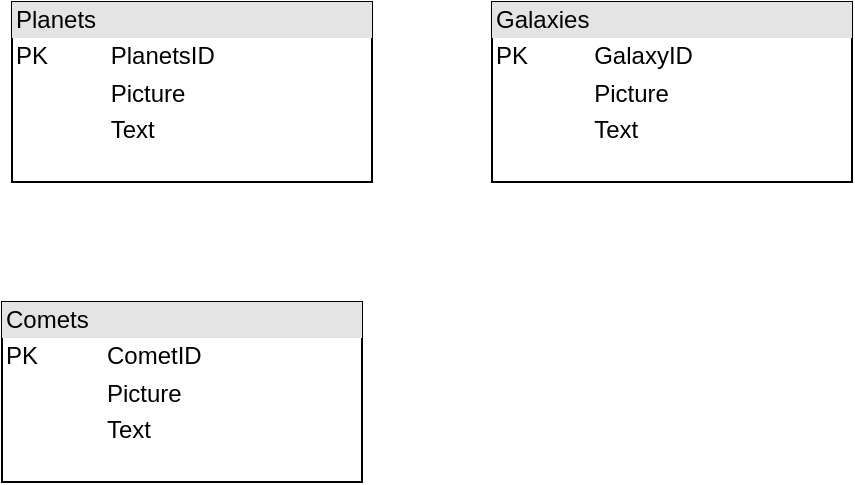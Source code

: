 <mxfile version="21.2.8" type="device">
  <diagram name="Page-1" id="V7W2uEI4DhbZuELZhJdI">
    <mxGraphModel dx="1416" dy="818" grid="1" gridSize="10" guides="1" tooltips="1" connect="1" arrows="1" fold="1" page="1" pageScale="1" pageWidth="850" pageHeight="1100" math="0" shadow="0">
      <root>
        <mxCell id="0" />
        <mxCell id="1" parent="0" />
        <mxCell id="s36Txg1I-ZyYt9nDHsyk-48" value="&lt;div style=&quot;box-sizing:border-box;width:100%;background:#e4e4e4;padding:2px;&quot;&gt;Planets&lt;/div&gt;&lt;table style=&quot;width:100%;font-size:1em;&quot; cellpadding=&quot;2&quot; cellspacing=&quot;0&quot;&gt;&lt;tbody&gt;&lt;tr&gt;&lt;td&gt;PK&lt;/td&gt;&lt;td&gt;PlanetsID&lt;/td&gt;&lt;/tr&gt;&lt;tr&gt;&lt;td&gt;&lt;br&gt;&lt;/td&gt;&lt;td&gt;Picture&lt;br&gt;&lt;/td&gt;&lt;/tr&gt;&lt;tr&gt;&lt;td&gt;&lt;/td&gt;&lt;td&gt;Text&lt;/td&gt;&lt;/tr&gt;&lt;/tbody&gt;&lt;/table&gt;" style="verticalAlign=top;align=left;overflow=fill;html=1;whiteSpace=wrap;" vertex="1" parent="1">
          <mxGeometry x="250" y="370" width="180" height="90" as="geometry" />
        </mxCell>
        <mxCell id="s36Txg1I-ZyYt9nDHsyk-49" value="&lt;div style=&quot;box-sizing:border-box;width:100%;background:#e4e4e4;padding:2px;&quot;&gt;Galaxies&lt;/div&gt;&lt;table style=&quot;width:100%;font-size:1em;&quot; cellpadding=&quot;2&quot; cellspacing=&quot;0&quot;&gt;&lt;tbody&gt;&lt;tr&gt;&lt;td&gt;PK&lt;/td&gt;&lt;td&gt;GalaxyID&lt;/td&gt;&lt;/tr&gt;&lt;tr&gt;&lt;td&gt;&lt;br&gt;&lt;/td&gt;&lt;td&gt;Picture&lt;br&gt;&lt;/td&gt;&lt;/tr&gt;&lt;tr&gt;&lt;td&gt;&lt;/td&gt;&lt;td&gt;Text&lt;/td&gt;&lt;/tr&gt;&lt;/tbody&gt;&lt;/table&gt;" style="verticalAlign=top;align=left;overflow=fill;html=1;whiteSpace=wrap;" vertex="1" parent="1">
          <mxGeometry x="490" y="370" width="180" height="90" as="geometry" />
        </mxCell>
        <mxCell id="s36Txg1I-ZyYt9nDHsyk-50" value="&lt;div style=&quot;box-sizing:border-box;width:100%;background:#e4e4e4;padding:2px;&quot;&gt;Comets&lt;/div&gt;&lt;table style=&quot;width:100%;font-size:1em;&quot; cellpadding=&quot;2&quot; cellspacing=&quot;0&quot;&gt;&lt;tbody&gt;&lt;tr&gt;&lt;td&gt;PK&lt;/td&gt;&lt;td&gt;CometID&lt;/td&gt;&lt;/tr&gt;&lt;tr&gt;&lt;td&gt;&lt;br&gt;&lt;/td&gt;&lt;td&gt;Picture&lt;br&gt;&lt;/td&gt;&lt;/tr&gt;&lt;tr&gt;&lt;td&gt;&lt;/td&gt;&lt;td&gt;Text&lt;/td&gt;&lt;/tr&gt;&lt;/tbody&gt;&lt;/table&gt;" style="verticalAlign=top;align=left;overflow=fill;html=1;whiteSpace=wrap;" vertex="1" parent="1">
          <mxGeometry x="245" y="520" width="180" height="90" as="geometry" />
        </mxCell>
      </root>
    </mxGraphModel>
  </diagram>
</mxfile>

